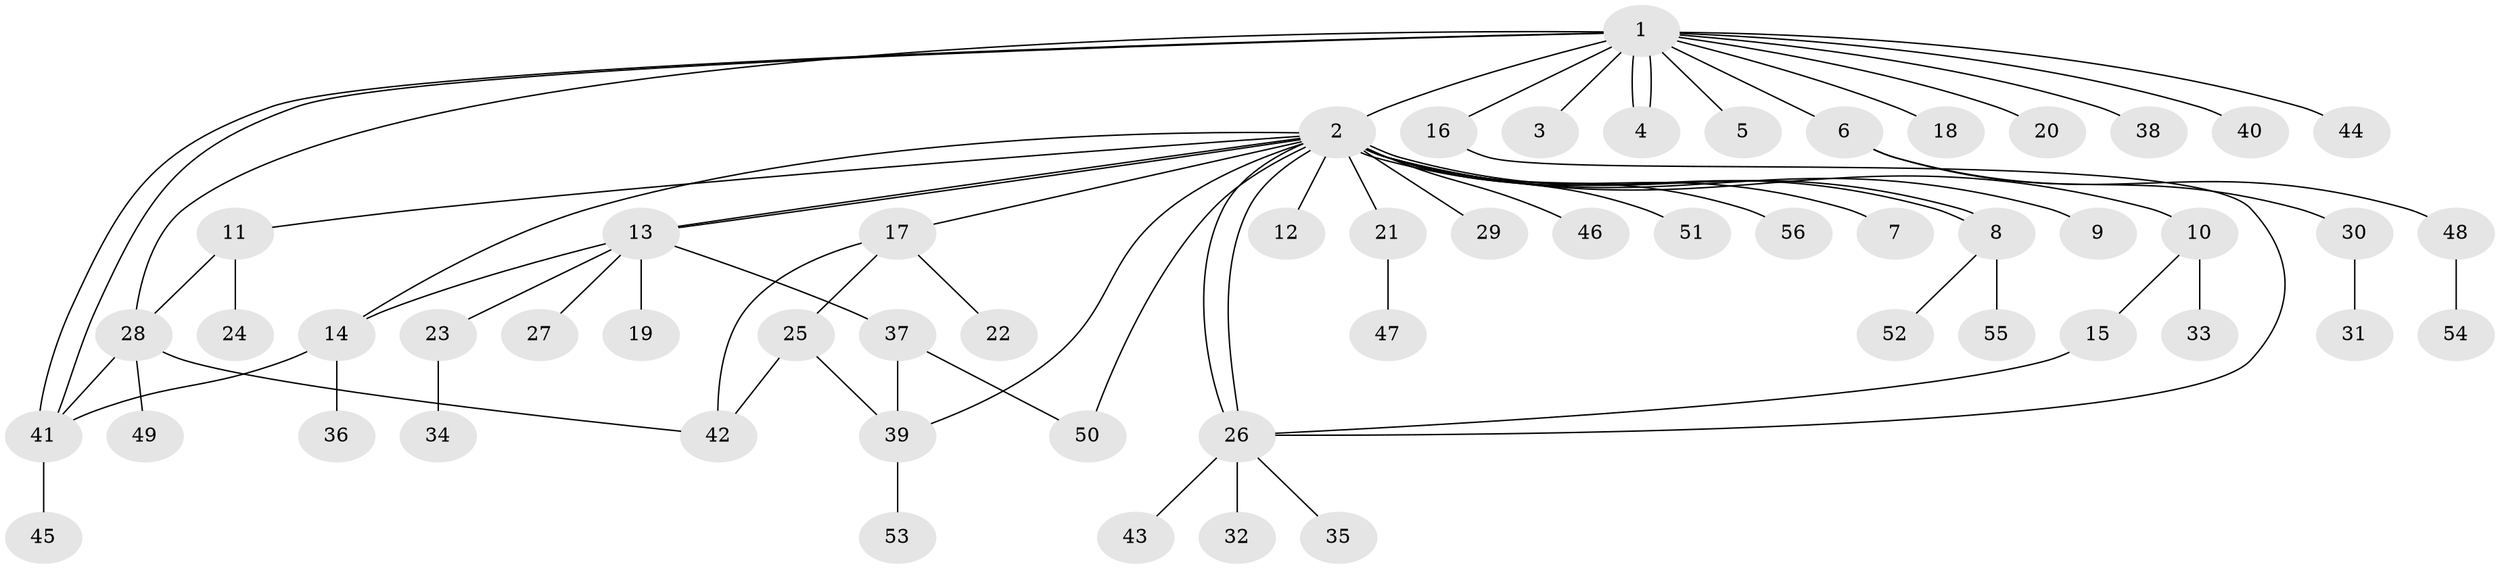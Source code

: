 // Generated by graph-tools (version 1.1) at 2025/01/03/09/25 03:01:56]
// undirected, 56 vertices, 71 edges
graph export_dot {
graph [start="1"]
  node [color=gray90,style=filled];
  1;
  2;
  3;
  4;
  5;
  6;
  7;
  8;
  9;
  10;
  11;
  12;
  13;
  14;
  15;
  16;
  17;
  18;
  19;
  20;
  21;
  22;
  23;
  24;
  25;
  26;
  27;
  28;
  29;
  30;
  31;
  32;
  33;
  34;
  35;
  36;
  37;
  38;
  39;
  40;
  41;
  42;
  43;
  44;
  45;
  46;
  47;
  48;
  49;
  50;
  51;
  52;
  53;
  54;
  55;
  56;
  1 -- 2;
  1 -- 3;
  1 -- 4;
  1 -- 4;
  1 -- 5;
  1 -- 6;
  1 -- 16;
  1 -- 18;
  1 -- 20;
  1 -- 28;
  1 -- 38;
  1 -- 40;
  1 -- 41;
  1 -- 41;
  1 -- 44;
  2 -- 7;
  2 -- 8;
  2 -- 8;
  2 -- 9;
  2 -- 10;
  2 -- 11;
  2 -- 12;
  2 -- 13;
  2 -- 13;
  2 -- 14;
  2 -- 17;
  2 -- 21;
  2 -- 26;
  2 -- 26;
  2 -- 29;
  2 -- 39;
  2 -- 46;
  2 -- 50;
  2 -- 51;
  2 -- 56;
  6 -- 30;
  6 -- 48;
  8 -- 52;
  8 -- 55;
  10 -- 15;
  10 -- 33;
  11 -- 24;
  11 -- 28;
  13 -- 14;
  13 -- 19;
  13 -- 23;
  13 -- 27;
  13 -- 37;
  14 -- 36;
  14 -- 41;
  15 -- 26;
  16 -- 26;
  17 -- 22;
  17 -- 25;
  17 -- 42;
  21 -- 47;
  23 -- 34;
  25 -- 39;
  25 -- 42;
  26 -- 32;
  26 -- 35;
  26 -- 43;
  28 -- 41;
  28 -- 42;
  28 -- 49;
  30 -- 31;
  37 -- 39;
  37 -- 50;
  39 -- 53;
  41 -- 45;
  48 -- 54;
}
